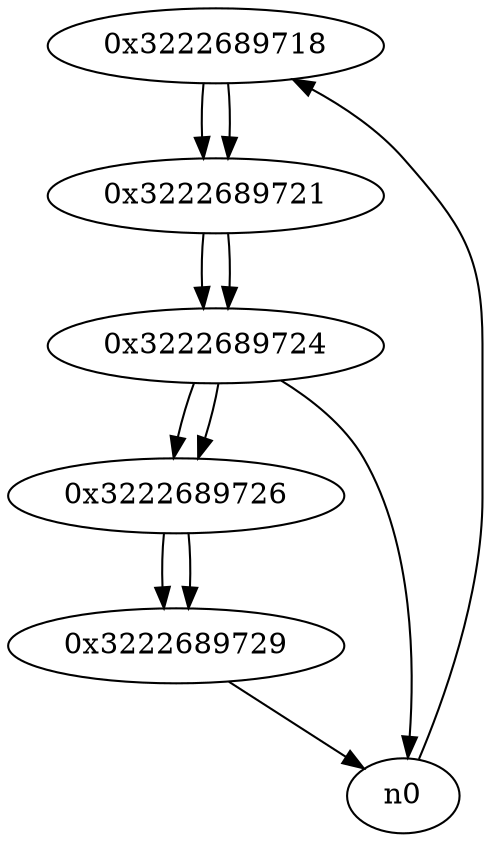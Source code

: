 digraph G{
/* nodes */
  n1 [label="0x3222689718"]
  n2 [label="0x3222689721"]
  n3 [label="0x3222689724"]
  n4 [label="0x3222689726"]
  n5 [label="0x3222689729"]
/* edges */
n1 -> n2;
n0 -> n1;
n2 -> n3;
n1 -> n2;
n3 -> n4;
n3 -> n0;
n2 -> n3;
n4 -> n5;
n3 -> n4;
n5 -> n0;
n4 -> n5;
}
